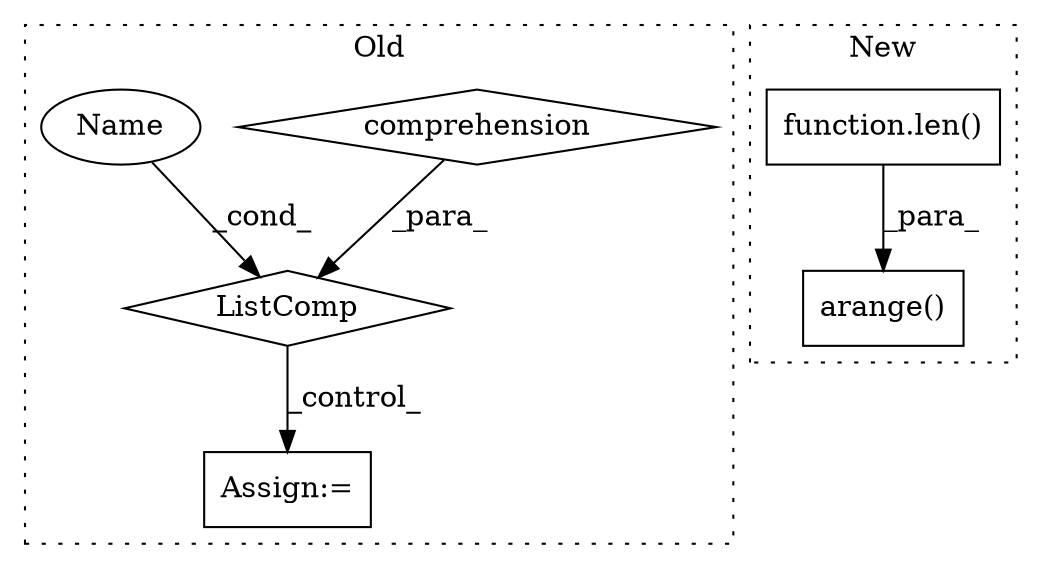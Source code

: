 digraph G {
subgraph cluster0 {
1 [label="ListComp" a="106" s="6529" l="37" shape="diamond"];
3 [label="comprehension" a="45" s="6541" l="3" shape="diamond"];
5 [label="Assign:=" a="68" s="7215" l="3" shape="box"];
6 [label="Name" a="87" s="6530" l="10" shape="ellipse"];
label = "Old";
style="dotted";
}
subgraph cluster1 {
2 [label="arange()" a="75" s="6767,6799" l="13,1" shape="box"];
4 [label="function.len()" a="75" s="6780,6798" l="4,1" shape="box"];
label = "New";
style="dotted";
}
1 -> 5 [label="_control_"];
3 -> 1 [label="_para_"];
4 -> 2 [label="_para_"];
6 -> 1 [label="_cond_"];
}